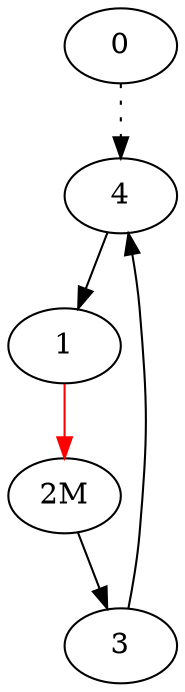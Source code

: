 Digraph G {
0->4[style=dotted];
edge [color=red];
1->"2M";
edge [color=black];
"2M"->3;
3->4;
4->1;
}
